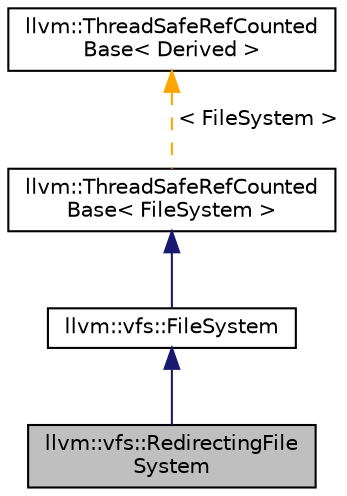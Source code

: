 digraph "llvm::vfs::RedirectingFileSystem"
{
 // LATEX_PDF_SIZE
  bgcolor="transparent";
  edge [fontname="Helvetica",fontsize="10",labelfontname="Helvetica",labelfontsize="10"];
  node [fontname="Helvetica",fontsize="10",shape="box"];
  Node1 [label="llvm::vfs::RedirectingFile\lSystem",height=0.2,width=0.4,color="black", fillcolor="grey75", style="filled", fontcolor="black",tooltip="A virtual file system parsed from a YAML file."];
  Node2 -> Node1 [dir="back",color="midnightblue",fontsize="10",style="solid",fontname="Helvetica"];
  Node2 [label="llvm::vfs::FileSystem",height=0.2,width=0.4,color="black",URL="$classllvm_1_1vfs_1_1FileSystem.html",tooltip="The virtual file system interface."];
  Node3 -> Node2 [dir="back",color="midnightblue",fontsize="10",style="solid",fontname="Helvetica"];
  Node3 [label="llvm::ThreadSafeRefCounted\lBase\< FileSystem \>",height=0.2,width=0.4,color="black",URL="$classllvm_1_1ThreadSafeRefCountedBase.html",tooltip=" "];
  Node4 -> Node3 [dir="back",color="orange",fontsize="10",style="dashed",label=" \< FileSystem \>" ,fontname="Helvetica"];
  Node4 [label="llvm::ThreadSafeRefCounted\lBase\< Derived \>",height=0.2,width=0.4,color="black",URL="$classllvm_1_1ThreadSafeRefCountedBase.html",tooltip="A thread-safe version of RefCountedBase."];
}
